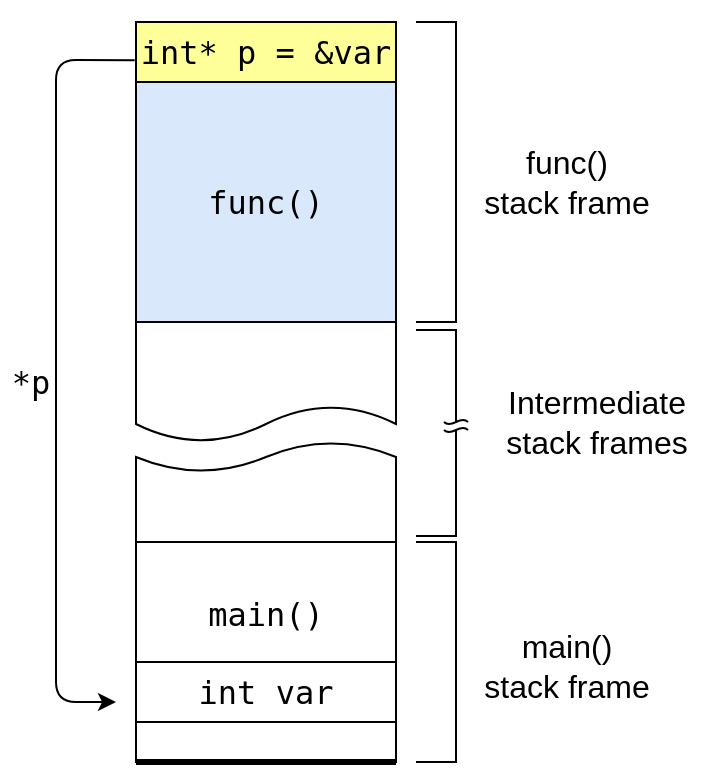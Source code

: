 <mxfile version="12.9.2" type="device"><diagram id="3T6XXa4KqIWcqoQXKcZj" name="Page-1"><mxGraphModel dx="1102" dy="565" grid="1" gridSize="10" guides="1" tooltips="1" connect="1" arrows="1" fold="1" page="1" pageScale="1" pageWidth="850" pageHeight="1100" math="0" shadow="0"><root><mxCell id="0"/><mxCell id="1" parent="0"/><mxCell id="WdGrn8KU4RR0bOzMLmEx-95" value="&lt;pre&gt;main()&lt;br&gt;&lt;br&gt;&lt;br&gt;&lt;/pre&gt;" style="rounded=0;whiteSpace=wrap;html=1;fontSize=16;" vertex="1" parent="1"><mxGeometry x="110" y="580" width="130" height="110" as="geometry"/></mxCell><mxCell id="WdGrn8KU4RR0bOzMLmEx-96" value="" style="endArrow=none;html=1;strokeWidth=3;fontSize=16;" edge="1" parent="1"><mxGeometry width="50" height="50" relative="1" as="geometry"><mxPoint x="110" y="690" as="sourcePoint"/><mxPoint x="240" y="690" as="targetPoint"/></mxGeometry></mxCell><mxCell id="WdGrn8KU4RR0bOzMLmEx-99" value="&lt;div&gt;&lt;pre&gt;func()&lt;/pre&gt;&lt;/div&gt;" style="rounded=0;whiteSpace=wrap;html=1;fontSize=16;fillColor=#dae8fc;strokeColor=#000000;" vertex="1" parent="1"><mxGeometry x="110" y="350" width="130" height="120" as="geometry"/></mxCell><mxCell id="WdGrn8KU4RR0bOzMLmEx-122" value="&lt;pre&gt;int* p = &amp;amp;var&lt;/pre&gt;" style="rounded=0;whiteSpace=wrap;html=1;fontSize=16;fillColor=#FFFF99;" vertex="1" parent="1"><mxGeometry x="110" y="320" width="130" height="30" as="geometry"/></mxCell><mxCell id="WdGrn8KU4RR0bOzMLmEx-123" value="&lt;pre&gt;int var&lt;/pre&gt;" style="rounded=0;whiteSpace=wrap;html=1;fontSize=16;" vertex="1" parent="1"><mxGeometry x="110" y="640" width="130" height="30" as="geometry"/></mxCell><mxCell id="WdGrn8KU4RR0bOzMLmEx-125" value="" style="endArrow=none;html=1;strokeWidth=1;fontSize=16;rounded=0;" edge="1" parent="1"><mxGeometry width="50" height="50" relative="1" as="geometry"><mxPoint x="250" y="470" as="sourcePoint"/><mxPoint x="250" y="320" as="targetPoint"/><Array as="points"><mxPoint x="270" y="470"/><mxPoint x="270" y="320"/></Array></mxGeometry></mxCell><mxCell id="WdGrn8KU4RR0bOzMLmEx-126" value="&lt;div&gt;func() &lt;br&gt;&lt;/div&gt;&lt;div&gt;stack frame&lt;/div&gt;" style="text;html=1;align=center;verticalAlign=middle;resizable=0;points=[];autosize=1;fontSize=16;" vertex="1" parent="1"><mxGeometry x="270" y="380" width="110" height="40" as="geometry"/></mxCell><mxCell id="WdGrn8KU4RR0bOzMLmEx-127" value="" style="endArrow=classic;html=1;strokeWidth=1;fontSize=16;exitX=-0.005;exitY=0.637;exitDx=0;exitDy=0;exitPerimeter=0;" edge="1" parent="1" source="WdGrn8KU4RR0bOzMLmEx-122"><mxGeometry width="50" height="50" relative="1" as="geometry"><mxPoint x="100" y="450" as="sourcePoint"/><mxPoint x="100" y="660" as="targetPoint"/><Array as="points"><mxPoint x="70" y="339"/><mxPoint x="70" y="660"/></Array></mxGeometry></mxCell><mxCell id="WdGrn8KU4RR0bOzMLmEx-128" value="" style="endArrow=none;html=1;strokeWidth=1;fontSize=16;rounded=0;" edge="1" parent="1"><mxGeometry width="50" height="50" relative="1" as="geometry"><mxPoint x="250" y="690" as="sourcePoint"/><mxPoint x="250" y="580" as="targetPoint"/><Array as="points"><mxPoint x="270" y="690"/><mxPoint x="270" y="580"/></Array></mxGeometry></mxCell><mxCell id="WdGrn8KU4RR0bOzMLmEx-129" value="&lt;div&gt;main()&lt;/div&gt;&lt;div&gt;stack frame&lt;br&gt;&lt;/div&gt;" style="text;html=1;align=center;verticalAlign=middle;resizable=0;points=[];autosize=1;fontSize=16;" vertex="1" parent="1"><mxGeometry x="270" y="622" width="110" height="40" as="geometry"/></mxCell><mxCell id="WdGrn8KU4RR0bOzMLmEx-132" value="&lt;pre&gt;*p&lt;/pre&gt;" style="text;html=1;align=center;verticalAlign=middle;resizable=0;points=[];autosize=1;fontSize=16;" vertex="1" parent="1"><mxGeometry x="42" y="470" width="30" height="60" as="geometry"/></mxCell><mxCell id="WdGrn8KU4RR0bOzMLmEx-133" value="" style="shape=document;whiteSpace=wrap;html=1;boundedLbl=1;fontSize=16;" vertex="1" parent="1"><mxGeometry x="110" y="470" width="130" height="60" as="geometry"/></mxCell><mxCell id="WdGrn8KU4RR0bOzMLmEx-134" value="" style="shape=document;whiteSpace=wrap;html=1;boundedLbl=1;fontSize=16;rotation=-180;" vertex="1" parent="1"><mxGeometry x="110" y="530" width="130" height="50" as="geometry"/></mxCell><mxCell id="WdGrn8KU4RR0bOzMLmEx-135" value="" style="endArrow=none;html=1;strokeWidth=1;fontSize=16;rounded=0;" edge="1" parent="1"><mxGeometry width="50" height="50" relative="1" as="geometry"><mxPoint x="270" y="510" as="sourcePoint"/><mxPoint x="250" y="474" as="targetPoint"/><Array as="points"><mxPoint x="270" y="520"/><mxPoint x="270" y="510"/><mxPoint x="270" y="474"/></Array></mxGeometry></mxCell><mxCell id="WdGrn8KU4RR0bOzMLmEx-137" value="" style="endArrow=none;html=1;strokeWidth=1;fontSize=16;rounded=0;" edge="1" parent="1"><mxGeometry width="50" height="50" relative="1" as="geometry"><mxPoint x="270" y="560" as="sourcePoint"/><mxPoint x="250" y="577" as="targetPoint"/><Array as="points"><mxPoint x="270" y="524"/><mxPoint x="270" y="577"/></Array></mxGeometry></mxCell><mxCell id="WdGrn8KU4RR0bOzMLmEx-140" value="" style="curved=1;endArrow=none;html=1;strokeWidth=1;fontSize=16;endFill=0;" edge="1" parent="1"><mxGeometry width="50" height="50" relative="1" as="geometry"><mxPoint x="264" y="520" as="sourcePoint"/><mxPoint x="276" y="520" as="targetPoint"/><Array as="points"><mxPoint x="266" y="522"/><mxPoint x="274" y="518"/></Array></mxGeometry></mxCell><mxCell id="WdGrn8KU4RR0bOzMLmEx-142" value="" style="curved=1;endArrow=none;html=1;strokeWidth=1;fontSize=16;endFill=0;" edge="1" parent="1"><mxGeometry width="50" height="50" relative="1" as="geometry"><mxPoint x="264" y="524" as="sourcePoint"/><mxPoint x="276" y="524" as="targetPoint"/><Array as="points"><mxPoint x="266" y="526"/><mxPoint x="274" y="522"/></Array></mxGeometry></mxCell><mxCell id="WdGrn8KU4RR0bOzMLmEx-143" value="&lt;div&gt;Intermediate&lt;/div&gt;&lt;div&gt;stack frames&lt;br&gt;&lt;/div&gt;" style="text;html=1;align=center;verticalAlign=middle;resizable=0;points=[];autosize=1;fontSize=16;" vertex="1" parent="1"><mxGeometry x="280" y="500" width="120" height="40" as="geometry"/></mxCell></root></mxGraphModel></diagram></mxfile>